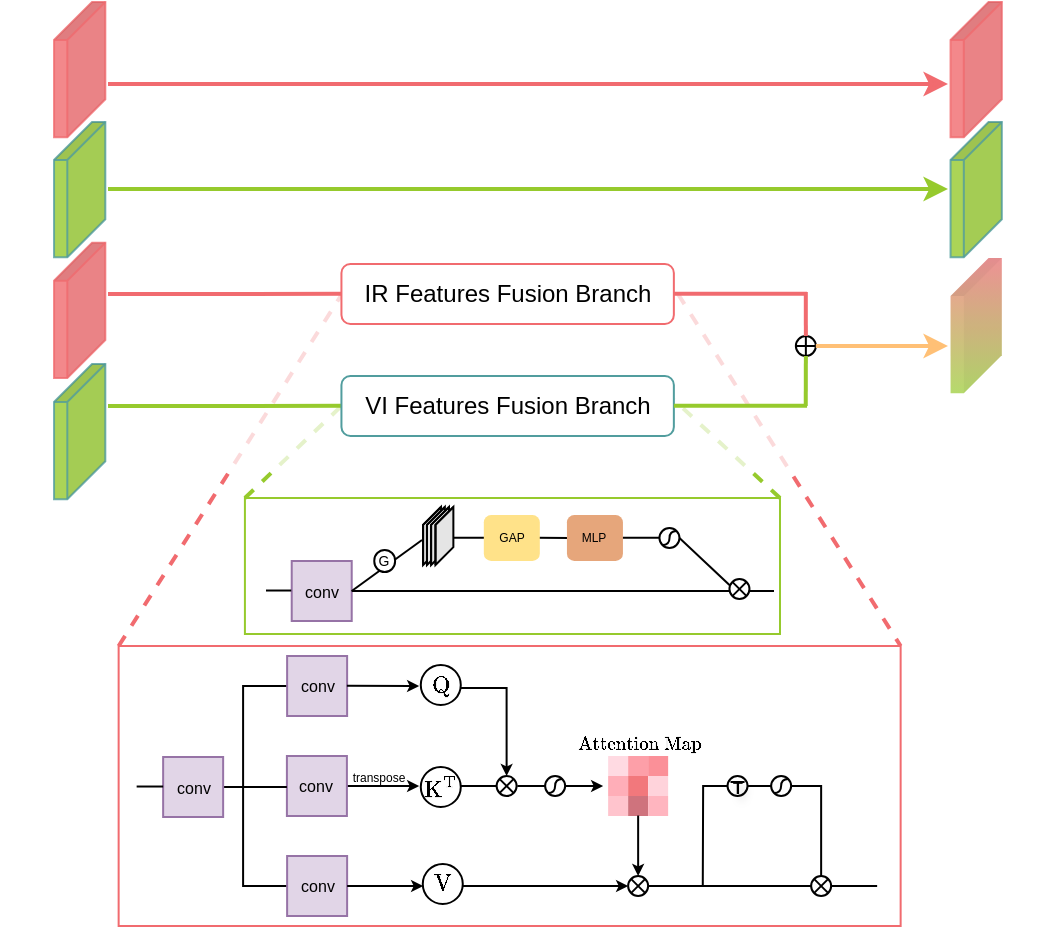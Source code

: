 <mxfile version="24.8.4">
  <diagram name="第 1 页" id="x2RCLQJNFOokwv0vQ6ZX">
    <mxGraphModel dx="1548" dy="-1937" grid="0" gridSize="10" guides="1" tooltips="1" connect="1" arrows="1" fold="1" page="0" pageScale="1" pageWidth="827" pageHeight="1169" math="1" shadow="0">
      <root>
        <mxCell id="0" />
        <mxCell id="1" parent="0" />
        <mxCell id="cE3jWu65OG-3f8qymqwR-211" value="" style="rounded=0;whiteSpace=wrap;html=1;strokeColor=#96CA2D;" vertex="1" parent="1">
          <mxGeometry x="128.46" y="3247" width="267.54" height="68" as="geometry" />
        </mxCell>
        <mxCell id="cE3jWu65OG-3f8qymqwR-212" value="" style="rounded=0;whiteSpace=wrap;html=1;strokeColor=#F16B6F;" vertex="1" parent="1">
          <mxGeometry x="65.32" y="3321" width="391" height="140" as="geometry" />
        </mxCell>
        <mxCell id="cE3jWu65OG-3f8qymqwR-213" value="" style="endArrow=classic;html=1;rounded=0;exitX=1;exitY=0.5;exitDx=0;exitDy=0;endSize=3;" edge="1" parent="1" source="cE3jWu65OG-3f8qymqwR-218">
          <mxGeometry width="50" height="50" relative="1" as="geometry">
            <mxPoint x="146.45" y="3390.81" as="sourcePoint" />
            <mxPoint x="215.57" y="3391" as="targetPoint" />
          </mxGeometry>
        </mxCell>
        <mxCell id="cE3jWu65OG-3f8qymqwR-214" style="edgeStyle=orthogonalEdgeStyle;rounded=0;orthogonalLoop=1;jettySize=auto;html=1;entryX=0;entryY=0.5;entryDx=0;entryDy=0;endArrow=none;endFill=0;" edge="1" parent="1" source="cE3jWu65OG-3f8qymqwR-216" target="cE3jWu65OG-3f8qymqwR-217">
          <mxGeometry relative="1" as="geometry">
            <Array as="points">
              <mxPoint x="127.57" y="3392" />
              <mxPoint x="127.57" y="3341" />
            </Array>
          </mxGeometry>
        </mxCell>
        <mxCell id="cE3jWu65OG-3f8qymqwR-215" style="edgeStyle=orthogonalEdgeStyle;rounded=0;orthogonalLoop=1;jettySize=auto;html=1;entryX=0;entryY=0.5;entryDx=0;entryDy=0;endArrow=none;endFill=0;" edge="1" parent="1" source="cE3jWu65OG-3f8qymqwR-216" target="cE3jWu65OG-3f8qymqwR-219">
          <mxGeometry relative="1" as="geometry">
            <Array as="points">
              <mxPoint x="127.57" y="3392" />
              <mxPoint x="127.57" y="3441" />
            </Array>
          </mxGeometry>
        </mxCell>
        <mxCell id="cE3jWu65OG-3f8qymqwR-216" value="conv" style="rounded=0;whiteSpace=wrap;html=1;strokeColor=#9673a6;align=center;verticalAlign=middle;fontFamily=Helvetica;fontSize=8;fillColor=#e1d5e7;" vertex="1" parent="1">
          <mxGeometry x="87.57" y="3376.5" width="30" height="30" as="geometry" />
        </mxCell>
        <mxCell id="cE3jWu65OG-3f8qymqwR-217" value="conv" style="rounded=0;whiteSpace=wrap;html=1;strokeColor=#9673a6;align=center;verticalAlign=middle;fontFamily=Helvetica;fontSize=8;fillColor=#e1d5e7;" vertex="1" parent="1">
          <mxGeometry x="149.56" y="3326" width="30" height="30" as="geometry" />
        </mxCell>
        <mxCell id="cE3jWu65OG-3f8qymqwR-218" value="conv" style="rounded=0;whiteSpace=wrap;html=1;strokeColor=#9673a6;align=center;verticalAlign=middle;fontFamily=Helvetica;fontSize=8;fillColor=#e1d5e7;" vertex="1" parent="1">
          <mxGeometry x="149.45" y="3376" width="30" height="30" as="geometry" />
        </mxCell>
        <mxCell id="cE3jWu65OG-3f8qymqwR-219" value="conv" style="rounded=0;whiteSpace=wrap;html=1;strokeColor=#9673a6;align=center;verticalAlign=middle;fontFamily=Helvetica;fontSize=8;fillColor=#e1d5e7;" vertex="1" parent="1">
          <mxGeometry x="149.56" y="3426" width="30" height="30" as="geometry" />
        </mxCell>
        <mxCell id="cE3jWu65OG-3f8qymqwR-220" style="edgeStyle=none;rounded=0;orthogonalLoop=1;jettySize=auto;html=1;exitX=1;exitY=0.5;exitDx=0;exitDy=0;exitPerimeter=0;endSize=3;" edge="1" parent="1">
          <mxGeometry relative="1" as="geometry">
            <mxPoint x="264.66" y="3391" as="sourcePoint" />
            <mxPoint x="307.57" y="3391" as="targetPoint" />
          </mxGeometry>
        </mxCell>
        <mxCell id="cE3jWu65OG-3f8qymqwR-221" value="" style="verticalLabelPosition=bottom;verticalAlign=top;html=1;shape=mxgraph.flowchart.or;" vertex="1" parent="1">
          <mxGeometry x="254.31" y="3386" width="10" height="10" as="geometry" />
        </mxCell>
        <mxCell id="cE3jWu65OG-3f8qymqwR-222" value="" style="endArrow=classic;html=1;rounded=0;endSize=3;exitX=1.066;exitY=0.536;exitDx=0;exitDy=0;exitPerimeter=0;" edge="1" parent="1">
          <mxGeometry width="50" height="50" relative="1" as="geometry">
            <mxPoint x="179.45" y="3340.89" as="sourcePoint" />
            <mxPoint x="215.57" y="3341" as="targetPoint" />
          </mxGeometry>
        </mxCell>
        <mxCell id="cE3jWu65OG-3f8qymqwR-223" value="&lt;font style=&quot;font-size: 6px;&quot;&gt;transpose&lt;/font&gt;" style="text;html=1;align=center;verticalAlign=middle;whiteSpace=wrap;rounded=0;fontSize=6;spacing=0;fillColor=none;" vertex="1" parent="1">
          <mxGeometry x="181.56" y="3381" width="27" height="11" as="geometry" />
        </mxCell>
        <mxCell id="cE3jWu65OG-3f8qymqwR-224" style="edgeStyle=orthogonalEdgeStyle;rounded=0;orthogonalLoop=1;jettySize=auto;html=1;entryX=0.5;entryY=0;entryDx=0;entryDy=0;entryPerimeter=0;endSize=3;exitX=1;exitY=0.5;exitDx=0;exitDy=0;" edge="1" parent="1">
          <mxGeometry relative="1" as="geometry">
            <mxPoint x="229.37" y="3342" as="sourcePoint" />
            <mxPoint x="259.31" y="3386" as="targetPoint" />
            <Array as="points">
              <mxPoint x="259.57" y="3342" />
            </Array>
          </mxGeometry>
        </mxCell>
        <mxCell id="cE3jWu65OG-3f8qymqwR-225" value="" style="group" vertex="1" connectable="0" parent="1">
          <mxGeometry x="278.57" y="3386" width="10" height="10" as="geometry" />
        </mxCell>
        <mxCell id="cE3jWu65OG-3f8qymqwR-226" value="" style="ellipse;html=1;verticalLabelPosition=bottom;labelBackgroundColor=#ffffff;verticalAlign=top;fillColor=#ffffff" vertex="1" parent="cE3jWu65OG-3f8qymqwR-225">
          <mxGeometry width="10" height="10" as="geometry" />
        </mxCell>
        <mxCell id="cE3jWu65OG-3f8qymqwR-227" style="edgeStyle=orthogonalEdgeStyle;rounded=0;orthogonalLoop=1;jettySize=auto;html=1;exitX=0;exitY=1;exitDx=0;exitDy=0;entryX=1;entryY=0;entryDx=0;entryDy=0;endArrow=none;endFill=0;curved=1;" edge="1" parent="cE3jWu65OG-3f8qymqwR-225" source="cE3jWu65OG-3f8qymqwR-226" target="cE3jWu65OG-3f8qymqwR-226">
          <mxGeometry relative="1" as="geometry">
            <Array as="points">
              <mxPoint x="5" y="8" />
              <mxPoint x="5" y="2" />
            </Array>
          </mxGeometry>
        </mxCell>
        <mxCell id="cE3jWu65OG-3f8qymqwR-228" value="&lt;font style=&quot;font-size: 8px;&quot;&gt;$$\text{Attention Map}$$&lt;/font&gt;" style="text;html=1;align=center;verticalAlign=middle;whiteSpace=wrap;rounded=0;fontSize=8;" vertex="1" parent="1">
          <mxGeometry x="277.27" y="3360" width="97.6" height="20" as="geometry" />
        </mxCell>
        <mxCell id="cE3jWu65OG-3f8qymqwR-229" value="" style="shape=table;startSize=0;container=1;collapsible=0;childLayout=tableLayout;strokeColor=none;" vertex="1" parent="1">
          <mxGeometry x="310.07" y="3376" width="30" height="30" as="geometry" />
        </mxCell>
        <mxCell id="cE3jWu65OG-3f8qymqwR-230" value="" style="shape=tableRow;horizontal=0;startSize=0;swimlaneHead=0;swimlaneBody=0;strokeColor=inherit;top=0;left=0;bottom=0;right=0;collapsible=0;dropTarget=0;fillColor=none;points=[[0,0.5],[1,0.5]];portConstraint=eastwest;" vertex="1" parent="cE3jWu65OG-3f8qymqwR-229">
          <mxGeometry width="30" height="10" as="geometry" />
        </mxCell>
        <mxCell id="cE3jWu65OG-3f8qymqwR-231" value="" style="shape=partialRectangle;html=1;whiteSpace=wrap;connectable=0;strokeColor=inherit;overflow=hidden;fillColor=#ffdae2;top=0;left=0;bottom=0;right=0;pointerEvents=1;" vertex="1" parent="cE3jWu65OG-3f8qymqwR-230">
          <mxGeometry width="10" height="10" as="geometry">
            <mxRectangle width="10" height="10" as="alternateBounds" />
          </mxGeometry>
        </mxCell>
        <mxCell id="cE3jWu65OG-3f8qymqwR-232" value="" style="shape=partialRectangle;html=1;whiteSpace=wrap;connectable=0;strokeColor=inherit;overflow=hidden;fillColor=#fd9fa8;top=0;left=0;bottom=0;right=0;pointerEvents=1;" vertex="1" parent="cE3jWu65OG-3f8qymqwR-230">
          <mxGeometry x="10" width="10" height="10" as="geometry">
            <mxRectangle width="10" height="10" as="alternateBounds" />
          </mxGeometry>
        </mxCell>
        <mxCell id="cE3jWu65OG-3f8qymqwR-233" value="" style="shape=partialRectangle;html=1;whiteSpace=wrap;connectable=0;strokeColor=inherit;overflow=hidden;fillColor=#fb9098;top=0;left=0;bottom=0;right=0;pointerEvents=1;" vertex="1" parent="cE3jWu65OG-3f8qymqwR-230">
          <mxGeometry x="20" width="10" height="10" as="geometry">
            <mxRectangle width="10" height="10" as="alternateBounds" />
          </mxGeometry>
        </mxCell>
        <mxCell id="cE3jWu65OG-3f8qymqwR-234" value="" style="shape=tableRow;horizontal=0;startSize=0;swimlaneHead=0;swimlaneBody=0;strokeColor=inherit;top=0;left=0;bottom=0;right=0;collapsible=0;dropTarget=0;fillColor=none;points=[[0,0.5],[1,0.5]];portConstraint=eastwest;" vertex="1" parent="cE3jWu65OG-3f8qymqwR-229">
          <mxGeometry y="10" width="30" height="10" as="geometry" />
        </mxCell>
        <mxCell id="cE3jWu65OG-3f8qymqwR-235" value="" style="shape=partialRectangle;html=1;whiteSpace=wrap;connectable=0;strokeColor=inherit;overflow=hidden;fillColor=#ffaeb8;top=0;left=0;bottom=0;right=0;pointerEvents=1;" vertex="1" parent="cE3jWu65OG-3f8qymqwR-234">
          <mxGeometry width="10" height="10" as="geometry">
            <mxRectangle width="10" height="10" as="alternateBounds" />
          </mxGeometry>
        </mxCell>
        <mxCell id="cE3jWu65OG-3f8qymqwR-236" value="" style="shape=partialRectangle;html=1;whiteSpace=wrap;connectable=0;strokeColor=inherit;overflow=hidden;fillColor=#F16A6E;top=0;left=0;bottom=0;right=0;pointerEvents=1;gradientColor=none;opacity=90;" vertex="1" parent="cE3jWu65OG-3f8qymqwR-234">
          <mxGeometry x="10" width="10" height="10" as="geometry">
            <mxRectangle width="10" height="10" as="alternateBounds" />
          </mxGeometry>
        </mxCell>
        <mxCell id="cE3jWu65OG-3f8qymqwR-237" value="" style="shape=partialRectangle;html=1;whiteSpace=wrap;connectable=0;strokeColor=inherit;overflow=hidden;fillColor=#ffd3db;top=0;left=0;bottom=0;right=0;pointerEvents=1;" vertex="1" parent="cE3jWu65OG-3f8qymqwR-234">
          <mxGeometry x="20" width="10" height="10" as="geometry">
            <mxRectangle width="10" height="10" as="alternateBounds" />
          </mxGeometry>
        </mxCell>
        <mxCell id="cE3jWu65OG-3f8qymqwR-238" value="" style="shape=tableRow;horizontal=0;startSize=0;swimlaneHead=0;swimlaneBody=0;strokeColor=inherit;top=0;left=0;bottom=0;right=0;collapsible=0;dropTarget=0;fillColor=none;points=[[0,0.5],[1,0.5]];portConstraint=eastwest;" vertex="1" parent="cE3jWu65OG-3f8qymqwR-229">
          <mxGeometry y="20" width="30" height="10" as="geometry" />
        </mxCell>
        <mxCell id="cE3jWu65OG-3f8qymqwR-239" value="" style="shape=partialRectangle;html=1;whiteSpace=wrap;connectable=0;strokeColor=inherit;overflow=hidden;fillColor=#ffc4cd;top=0;left=0;bottom=0;right=0;pointerEvents=1;" vertex="1" parent="cE3jWu65OG-3f8qymqwR-238">
          <mxGeometry width="10" height="10" as="geometry">
            <mxRectangle width="10" height="10" as="alternateBounds" />
          </mxGeometry>
        </mxCell>
        <mxCell id="cE3jWu65OG-3f8qymqwR-240" value="" style="shape=partialRectangle;html=1;whiteSpace=wrap;connectable=0;strokeColor=inherit;overflow=hidden;fillColor=#cf737d;top=0;left=0;bottom=0;right=0;pointerEvents=1;" vertex="1" parent="cE3jWu65OG-3f8qymqwR-238">
          <mxGeometry x="10" width="10" height="10" as="geometry">
            <mxRectangle width="10" height="10" as="alternateBounds" />
          </mxGeometry>
        </mxCell>
        <mxCell id="cE3jWu65OG-3f8qymqwR-241" value="" style="shape=partialRectangle;html=1;whiteSpace=wrap;connectable=0;strokeColor=inherit;overflow=hidden;fillColor=#ffb5bf;top=0;left=0;bottom=0;right=0;pointerEvents=1;" vertex="1" parent="cE3jWu65OG-3f8qymqwR-238">
          <mxGeometry x="20" width="10" height="10" as="geometry">
            <mxRectangle width="10" height="10" as="alternateBounds" />
          </mxGeometry>
        </mxCell>
        <mxCell id="cE3jWu65OG-3f8qymqwR-242" value="" style="endArrow=classic;html=1;rounded=0;endSize=3;exitX=1;exitY=0.5;exitDx=0;exitDy=0;" edge="1" parent="1" source="cE3jWu65OG-3f8qymqwR-219">
          <mxGeometry width="50" height="50" relative="1" as="geometry">
            <mxPoint x="177.57" y="3441" as="sourcePoint" />
            <mxPoint x="217.57" y="3441" as="targetPoint" />
          </mxGeometry>
        </mxCell>
        <mxCell id="cE3jWu65OG-3f8qymqwR-243" value="" style="endArrow=classic;html=1;rounded=0;exitX=1;exitY=0.5;exitDx=0;exitDy=0;endSize=3;entryX=0;entryY=0.5;entryDx=0;entryDy=0;entryPerimeter=0;" edge="1" parent="1" target="cE3jWu65OG-3f8qymqwR-244">
          <mxGeometry width="50" height="50" relative="1" as="geometry">
            <mxPoint x="228.91" y="3441" as="sourcePoint" />
            <mxPoint x="347.57" y="3441" as="targetPoint" />
          </mxGeometry>
        </mxCell>
        <mxCell id="cE3jWu65OG-3f8qymqwR-244" value="" style="verticalLabelPosition=bottom;verticalAlign=top;html=1;shape=mxgraph.flowchart.or;" vertex="1" parent="1">
          <mxGeometry x="320.07" y="3436" width="10" height="10" as="geometry" />
        </mxCell>
        <mxCell id="cE3jWu65OG-3f8qymqwR-245" value="" style="endArrow=classic;html=1;rounded=0;exitX=0.5;exitY=0.977;exitDx=0;exitDy=0;exitPerimeter=0;entryX=0.5;entryY=0;entryDx=0;entryDy=0;entryPerimeter=0;endSize=3;" edge="1" parent="1" source="cE3jWu65OG-3f8qymqwR-238" target="cE3jWu65OG-3f8qymqwR-244">
          <mxGeometry width="50" height="50" relative="1" as="geometry">
            <mxPoint x="377.57" y="3546" as="sourcePoint" />
            <mxPoint x="427.57" y="3496" as="targetPoint" />
          </mxGeometry>
        </mxCell>
        <mxCell id="cE3jWu65OG-3f8qymqwR-246" value="" style="endArrow=none;html=1;rounded=0;exitX=1;exitY=0.5;exitDx=0;exitDy=0;exitPerimeter=0;" edge="1" parent="1" source="cE3jWu65OG-3f8qymqwR-248">
          <mxGeometry width="50" height="50" relative="1" as="geometry">
            <mxPoint x="447.57" y="3466" as="sourcePoint" />
            <mxPoint x="444.57" y="3441" as="targetPoint" />
          </mxGeometry>
        </mxCell>
        <mxCell id="cE3jWu65OG-3f8qymqwR-247" value="" style="endArrow=none;html=1;rounded=0;exitX=1;exitY=0.5;exitDx=0;exitDy=0;exitPerimeter=0;" edge="1" parent="1" source="cE3jWu65OG-3f8qymqwR-244" target="cE3jWu65OG-3f8qymqwR-248">
          <mxGeometry width="50" height="50" relative="1" as="geometry">
            <mxPoint x="367.57" y="3441" as="sourcePoint" />
            <mxPoint x="517.57" y="3441" as="targetPoint" />
          </mxGeometry>
        </mxCell>
        <mxCell id="cE3jWu65OG-3f8qymqwR-248" value="" style="verticalLabelPosition=bottom;verticalAlign=top;html=1;shape=mxgraph.flowchart.or;" vertex="1" parent="1">
          <mxGeometry x="411.57" y="3436" width="10" height="10" as="geometry" />
        </mxCell>
        <mxCell id="cE3jWu65OG-3f8qymqwR-249" value="" style="endArrow=none;html=1;rounded=0;entryX=0;entryY=0.5;entryDx=0;entryDy=0;" edge="1" parent="1" target="cE3jWu65OG-3f8qymqwR-258">
          <mxGeometry width="50" height="50" relative="1" as="geometry">
            <mxPoint x="357.39" y="3441" as="sourcePoint" />
            <mxPoint x="357.39" y="3391" as="targetPoint" />
            <Array as="points">
              <mxPoint x="357.57" y="3391" />
            </Array>
          </mxGeometry>
        </mxCell>
        <mxCell id="cE3jWu65OG-3f8qymqwR-250" value="" style="endArrow=none;html=1;rounded=0;exitX=0.5;exitY=0;exitDx=0;exitDy=0;exitPerimeter=0;entryX=1;entryY=0.5;entryDx=0;entryDy=0;" edge="1" parent="1">
          <mxGeometry width="50" height="50" relative="1" as="geometry">
            <mxPoint x="416.57" y="3436.0" as="sourcePoint" />
            <mxPoint x="387.57" y="3391.0" as="targetPoint" />
            <Array as="points">
              <mxPoint x="416.57" y="3391" />
            </Array>
          </mxGeometry>
        </mxCell>
        <mxCell id="cE3jWu65OG-3f8qymqwR-251" value="" style="group" vertex="1" connectable="0" parent="1">
          <mxGeometry x="368.57" y="3386" width="12.4" height="11" as="geometry" />
        </mxCell>
        <mxCell id="cE3jWu65OG-3f8qymqwR-252" value="" style="shape=ellipse;html=1;dashed=0;whiteSpace=wrap;aspect=fixed;perimeter=ellipsePerimeter;textShadow=1;" vertex="1" parent="cE3jWu65OG-3f8qymqwR-251">
          <mxGeometry x="1.2" width="10" height="10" as="geometry" />
        </mxCell>
        <mxCell id="cE3jWu65OG-3f8qymqwR-253" value="" style="rounded=0;whiteSpace=wrap;html=1;strokeColor=none;fillColor=#000000;" vertex="1" parent="cE3jWu65OG-3f8qymqwR-251">
          <mxGeometry x="2.7" y="2.5" width="7" height="1" as="geometry" />
        </mxCell>
        <mxCell id="cE3jWu65OG-3f8qymqwR-254" value="&lt;font style=&quot;font-size: 8px;&quot;&gt;T&lt;/font&gt;" style="text;html=1;align=center;verticalAlign=middle;whiteSpace=wrap;rounded=0;textShadow=1;fontStyle=1" vertex="1" parent="cE3jWu65OG-3f8qymqwR-251">
          <mxGeometry width="12.4" height="10" as="geometry" />
        </mxCell>
        <mxCell id="cE3jWu65OG-3f8qymqwR-255" value="" style="endArrow=none;html=1;rounded=0;entryX=0;entryY=0.5;entryDx=0;entryDy=0;" edge="1" parent="1">
          <mxGeometry width="50" height="50" relative="1" as="geometry">
            <mxPoint x="127.57" y="3391.48" as="sourcePoint" />
            <mxPoint x="149.45" y="3391.48" as="targetPoint" />
          </mxGeometry>
        </mxCell>
        <mxCell id="cE3jWu65OG-3f8qymqwR-256" value="" style="endArrow=none;html=1;rounded=0;entryX=0;entryY=0.5;entryDx=0;entryDy=0;" edge="1" parent="1">
          <mxGeometry width="50" height="50" relative="1" as="geometry">
            <mxPoint x="74.32" y="3391.26" as="sourcePoint" />
            <mxPoint x="87.57" y="3391.26" as="targetPoint" />
          </mxGeometry>
        </mxCell>
        <mxCell id="cE3jWu65OG-3f8qymqwR-257" value="" style="group" vertex="1" connectable="0" parent="1">
          <mxGeometry x="391.57" y="3386" width="10" height="10" as="geometry" />
        </mxCell>
        <mxCell id="cE3jWu65OG-3f8qymqwR-258" value="" style="ellipse;html=1;verticalLabelPosition=bottom;labelBackgroundColor=#ffffff;verticalAlign=top;fillColor=#ffffff" vertex="1" parent="cE3jWu65OG-3f8qymqwR-257">
          <mxGeometry width="10" height="10" as="geometry" />
        </mxCell>
        <mxCell id="cE3jWu65OG-3f8qymqwR-259" style="edgeStyle=orthogonalEdgeStyle;rounded=0;orthogonalLoop=1;jettySize=auto;html=1;exitX=0;exitY=1;exitDx=0;exitDy=0;entryX=1;entryY=0;entryDx=0;entryDy=0;endArrow=none;endFill=0;curved=1;" edge="1" parent="cE3jWu65OG-3f8qymqwR-257" source="cE3jWu65OG-3f8qymqwR-258" target="cE3jWu65OG-3f8qymqwR-258">
          <mxGeometry relative="1" as="geometry">
            <Array as="points">
              <mxPoint x="5" y="8" />
              <mxPoint x="5" y="2" />
            </Array>
          </mxGeometry>
        </mxCell>
        <mxCell id="cE3jWu65OG-3f8qymqwR-260" value="" style="endArrow=none;html=1;rounded=0;entryX=0;entryY=0.5;entryDx=0;entryDy=0;" edge="1" parent="1">
          <mxGeometry width="50" height="50" relative="1" as="geometry">
            <mxPoint x="273.91" y="3266.9" as="sourcePoint" />
            <mxPoint x="290.73" y="3267" as="targetPoint" />
          </mxGeometry>
        </mxCell>
        <mxCell id="cE3jWu65OG-3f8qymqwR-261" value="conv" style="rounded=0;whiteSpace=wrap;html=1;strokeColor=#9673a6;align=center;verticalAlign=middle;fontFamily=Helvetica;fontSize=8;fillColor=#e1d5e7;" vertex="1" parent="1">
          <mxGeometry x="151.86" y="3278.5" width="30" height="30" as="geometry" />
        </mxCell>
        <mxCell id="cE3jWu65OG-3f8qymqwR-262" value="" style="endArrow=none;html=1;rounded=0;entryX=0;entryY=0.5;entryDx=0;entryDy=0;" edge="1" parent="1">
          <mxGeometry width="50" height="50" relative="1" as="geometry">
            <mxPoint x="139" y="3293.26" as="sourcePoint" />
            <mxPoint x="151.63" y="3293.26" as="targetPoint" />
          </mxGeometry>
        </mxCell>
        <mxCell id="cE3jWu65OG-3f8qymqwR-263" value="" style="endArrow=none;html=1;rounded=0;entryX=0;entryY=0.5;entryDx=0;entryDy=0;" edge="1" parent="1">
          <mxGeometry width="50" height="50" relative="1" as="geometry">
            <mxPoint x="232.73" y="3266.9" as="sourcePoint" />
            <mxPoint x="254.61" y="3266.9" as="targetPoint" />
          </mxGeometry>
        </mxCell>
        <mxCell id="cE3jWu65OG-3f8qymqwR-264" value="" style="endArrow=none;html=1;rounded=0;exitX=1;exitY=0.5;exitDx=0;exitDy=0;spacing=0;" edge="1" parent="1" source="cE3jWu65OG-3f8qymqwR-261">
          <mxGeometry width="50" height="50" relative="1" as="geometry">
            <mxPoint x="201.85" y="3338.5" as="sourcePoint" />
            <mxPoint x="217" y="3268" as="targetPoint" />
          </mxGeometry>
        </mxCell>
        <mxCell id="cE3jWu65OG-3f8qymqwR-265" value="GAP" style="rounded=1;whiteSpace=wrap;html=1;spacing=0;arcSize=16;verticalAlign=middle;align=center;fontSize=6;fillColor=#ffe289;strokeColor=none;" vertex="1" parent="1">
          <mxGeometry x="247.91" y="3255.5" width="28" height="23" as="geometry" />
        </mxCell>
        <mxCell id="cE3jWu65OG-3f8qymqwR-266" value="&lt;font style=&quot;font-size: 6px;&quot;&gt;MLP&lt;/font&gt;" style="rounded=1;whiteSpace=wrap;html=1;spacing=0;arcSize=16;verticalAlign=middle;align=center;fontSize=6;fillColor=#E6A67B;strokeColor=none;" vertex="1" parent="1">
          <mxGeometry x="289.47" y="3255.5" width="28" height="23" as="geometry" />
        </mxCell>
        <mxCell id="cE3jWu65OG-3f8qymqwR-267" value="" style="endArrow=none;html=1;rounded=0;entryX=0;entryY=0.5;entryDx=0;entryDy=0;" edge="1" parent="1">
          <mxGeometry width="50" height="50" relative="1" as="geometry">
            <mxPoint x="317.47" y="3266.89" as="sourcePoint" />
            <mxPoint x="336.29" y="3266.89" as="targetPoint" />
          </mxGeometry>
        </mxCell>
        <mxCell id="cE3jWu65OG-3f8qymqwR-268" value="" style="group" vertex="1" connectable="0" parent="1">
          <mxGeometry x="335.73" y="3262" width="10" height="10" as="geometry" />
        </mxCell>
        <mxCell id="cE3jWu65OG-3f8qymqwR-269" value="" style="ellipse;html=1;verticalLabelPosition=bottom;labelBackgroundColor=#ffffff;verticalAlign=top;fillColor=#ffffff" vertex="1" parent="cE3jWu65OG-3f8qymqwR-268">
          <mxGeometry width="10" height="10" as="geometry" />
        </mxCell>
        <mxCell id="cE3jWu65OG-3f8qymqwR-270" style="edgeStyle=orthogonalEdgeStyle;rounded=0;orthogonalLoop=1;jettySize=auto;html=1;exitX=0;exitY=1;exitDx=0;exitDy=0;entryX=1;entryY=0;entryDx=0;entryDy=0;endArrow=none;endFill=0;curved=1;" edge="1" parent="cE3jWu65OG-3f8qymqwR-268" source="cE3jWu65OG-3f8qymqwR-269" target="cE3jWu65OG-3f8qymqwR-269">
          <mxGeometry relative="1" as="geometry">
            <Array as="points">
              <mxPoint x="5" y="8" />
              <mxPoint x="5" y="2" />
            </Array>
          </mxGeometry>
        </mxCell>
        <mxCell id="cE3jWu65OG-3f8qymqwR-271" value="" style="endArrow=none;html=1;rounded=0;exitX=1;exitY=0.5;exitDx=0;exitDy=0;" edge="1" parent="1" source="cE3jWu65OG-3f8qymqwR-261">
          <mxGeometry width="50" height="50" relative="1" as="geometry">
            <mxPoint x="235.03" y="3298.5" as="sourcePoint" />
            <mxPoint x="393" y="3293.5" as="targetPoint" />
          </mxGeometry>
        </mxCell>
        <mxCell id="cE3jWu65OG-3f8qymqwR-272" value="" style="endArrow=none;html=1;rounded=0;exitX=1;exitY=0.5;exitDx=0;exitDy=0;entryX=0.053;entryY=0.355;entryDx=0;entryDy=0;entryPerimeter=0;" edge="1" parent="1" source="cE3jWu65OG-3f8qymqwR-269" target="cE3jWu65OG-3f8qymqwR-273">
          <mxGeometry width="50" height="50" relative="1" as="geometry">
            <mxPoint x="363.73" y="3344.5" as="sourcePoint" />
            <mxPoint x="373.73" y="3291.5" as="targetPoint" />
          </mxGeometry>
        </mxCell>
        <mxCell id="cE3jWu65OG-3f8qymqwR-273" value="" style="verticalLabelPosition=bottom;verticalAlign=top;html=1;shape=mxgraph.flowchart.or;" vertex="1" parent="1">
          <mxGeometry x="370.73" y="3287.5" width="10" height="10" as="geometry" />
        </mxCell>
        <mxCell id="cE3jWu65OG-3f8qymqwR-274" value="" style="endArrow=none;html=1;strokeWidth=2;rounded=0;dashed=1;exitX=0;exitY=0;exitDx=0;exitDy=0;strokeColor=#F16B6F;" edge="1" parent="1" source="cE3jWu65OG-3f8qymqwR-212">
          <mxGeometry width="50" height="50" relative="1" as="geometry">
            <mxPoint x="-2.07" y="3200" as="sourcePoint" />
            <mxPoint x="177" y="3145" as="targetPoint" />
          </mxGeometry>
        </mxCell>
        <mxCell id="cE3jWu65OG-3f8qymqwR-275" value="" style="endArrow=none;html=1;strokeWidth=2;rounded=0;dashed=1;strokeColor=#F16B6F;entryX=1;entryY=0;entryDx=0;entryDy=0;" edge="1" parent="1" target="cE3jWu65OG-3f8qymqwR-212">
          <mxGeometry width="50" height="50" relative="1" as="geometry">
            <mxPoint x="345" y="3145" as="sourcePoint" />
            <mxPoint x="250" y="3416" as="targetPoint" />
          </mxGeometry>
        </mxCell>
        <mxCell id="cE3jWu65OG-3f8qymqwR-276" value="" style="endArrow=none;html=1;strokeWidth=2;rounded=0;dashed=1;exitX=0;exitY=0;exitDx=0;exitDy=0;strokeColor=#96CA2D;entryX=0;entryY=0.5;entryDx=0;entryDy=0;" edge="1" parent="1" source="cE3jWu65OG-3f8qymqwR-211" target="cE3jWu65OG-3f8qymqwR-285">
          <mxGeometry width="50" height="50" relative="1" as="geometry">
            <mxPoint x="-52.07" y="3261.5" as="sourcePoint" />
            <mxPoint x="66.93" y="3325.5" as="targetPoint" />
          </mxGeometry>
        </mxCell>
        <mxCell id="cE3jWu65OG-3f8qymqwR-277" value="" style="endArrow=none;html=1;strokeWidth=2;rounded=0;dashed=1;exitX=1;exitY=0;exitDx=0;exitDy=0;strokeColor=#96CA2D;" edge="1" parent="1" source="cE3jWu65OG-3f8qymqwR-211">
          <mxGeometry width="50" height="50" relative="1" as="geometry">
            <mxPoint x="542.93" y="3325.5" as="sourcePoint" />
            <mxPoint x="343" y="3198" as="targetPoint" />
          </mxGeometry>
        </mxCell>
        <mxCell id="cE3jWu65OG-3f8qymqwR-278" value="" style="rounded=0;whiteSpace=wrap;html=1;strokeColor=none;gradientColor=none;textOpacity=0;flipV=1;flipH=1;opacity=75;" vertex="1" parent="1">
          <mxGeometry x="6" y="3101" width="521.93" height="131" as="geometry" />
        </mxCell>
        <mxCell id="cE3jWu65OG-3f8qymqwR-279" value="" style="endArrow=classic;html=1;rounded=0;strokeColor=#F16B6F;strokeWidth=2;" edge="1" parent="1">
          <mxGeometry width="50" height="50" relative="1" as="geometry">
            <mxPoint x="60" y="3040" as="sourcePoint" />
            <mxPoint x="480" y="3040" as="targetPoint" />
          </mxGeometry>
        </mxCell>
        <mxCell id="cE3jWu65OG-3f8qymqwR-280" value="" style="endArrow=classic;html=1;rounded=0;strokeColor=#96CA2D;strokeWidth=2;" edge="1" parent="1">
          <mxGeometry width="50" height="50" relative="1" as="geometry">
            <mxPoint x="60" y="3092.53" as="sourcePoint" />
            <mxPoint x="480" y="3092.53" as="targetPoint" />
          </mxGeometry>
        </mxCell>
        <mxCell id="cE3jWu65OG-3f8qymqwR-281" value="" style="endArrow=none;html=1;rounded=0;strokeColor=#F16B6F;strokeWidth=2;" edge="1" parent="1">
          <mxGeometry width="50" height="50" relative="1" as="geometry">
            <mxPoint x="60" y="3145" as="sourcePoint" />
            <mxPoint x="178.53" y="3144.9" as="targetPoint" />
          </mxGeometry>
        </mxCell>
        <mxCell id="cE3jWu65OG-3f8qymqwR-282" value="IR Features Fusion Branch" style="rounded=1;whiteSpace=wrap;html=1;strokeColor=#F16B6F;" vertex="1" parent="1">
          <mxGeometry x="176.72" y="3130" width="166.21" height="30" as="geometry" />
        </mxCell>
        <mxCell id="cE3jWu65OG-3f8qymqwR-283" value="" style="endArrow=none;html=1;rounded=0;strokeColor=#F16B6F;strokeWidth=2;" edge="1" parent="1">
          <mxGeometry width="50" height="50" relative="1" as="geometry">
            <mxPoint x="342.93" y="3144.83" as="sourcePoint" />
            <mxPoint x="409.53" y="3144.83" as="targetPoint" />
          </mxGeometry>
        </mxCell>
        <mxCell id="cE3jWu65OG-3f8qymqwR-284" value="" style="endArrow=none;html=1;rounded=0;strokeWidth=2;strokeColor=#96CA2D;" edge="1" parent="1">
          <mxGeometry width="50" height="50" relative="1" as="geometry">
            <mxPoint x="60" y="3201" as="sourcePoint" />
            <mxPoint x="178.53" y="3200.9" as="targetPoint" />
          </mxGeometry>
        </mxCell>
        <mxCell id="cE3jWu65OG-3f8qymqwR-285" value="VI Features Fusion Branch" style="rounded=1;whiteSpace=wrap;html=1;strokeColor=#519D9E;" vertex="1" parent="1">
          <mxGeometry x="176.72" y="3186" width="166.21" height="30" as="geometry" />
        </mxCell>
        <mxCell id="cE3jWu65OG-3f8qymqwR-286" value="" style="endArrow=none;html=1;rounded=0;strokeColor=#96CA2D;strokeWidth=2;" edge="1" parent="1">
          <mxGeometry width="50" height="50" relative="1" as="geometry">
            <mxPoint x="342.93" y="3200.83" as="sourcePoint" />
            <mxPoint x="409.53" y="3200.83" as="targetPoint" />
          </mxGeometry>
        </mxCell>
        <mxCell id="cE3jWu65OG-3f8qymqwR-287" value="" style="verticalLabelPosition=bottom;verticalAlign=top;html=1;shape=mxgraph.flowchart.summing_function;" vertex="1" parent="1">
          <mxGeometry x="403.93" y="3166" width="10" height="10" as="geometry" />
        </mxCell>
        <mxCell id="cE3jWu65OG-3f8qymqwR-288" value="" style="endArrow=none;html=1;rounded=0;strokeColor=#F16B6F;strokeWidth=2;" edge="1" parent="1">
          <mxGeometry width="50" height="50" relative="1" as="geometry">
            <mxPoint x="408.93" y="3166" as="sourcePoint" />
            <mxPoint x="408.9" y="3144" as="targetPoint" />
          </mxGeometry>
        </mxCell>
        <mxCell id="cE3jWu65OG-3f8qymqwR-289" value="" style="endArrow=classic;html=1;rounded=0;exitX=1;exitY=0.5;exitDx=0;exitDy=0;exitPerimeter=0;strokeColor=#FFC076;endFill=1;strokeWidth=2;" edge="1" parent="1" source="cE3jWu65OG-3f8qymqwR-287">
          <mxGeometry width="50" height="50" relative="1" as="geometry">
            <mxPoint x="597.93" y="3180" as="sourcePoint" />
            <mxPoint x="480" y="3171" as="targetPoint" />
          </mxGeometry>
        </mxCell>
        <mxCell id="cE3jWu65OG-3f8qymqwR-290" value="" style="endArrow=none;html=1;rounded=0;strokeColor=#96CA2D;entryX=0.5;entryY=1;entryDx=0;entryDy=0;entryPerimeter=0;strokeWidth=2;" edge="1" parent="1" target="cE3jWu65OG-3f8qymqwR-287">
          <mxGeometry width="50" height="50" relative="1" as="geometry">
            <mxPoint x="408.88" y="3201" as="sourcePoint" />
            <mxPoint x="408.85" y="3179" as="targetPoint" />
          </mxGeometry>
        </mxCell>
        <mxCell id="cE3jWu65OG-3f8qymqwR-291" value="" style="group" vertex="1" connectable="0" parent="1">
          <mxGeometry x="216.39" y="3329" width="20" height="21.5" as="geometry" />
        </mxCell>
        <mxCell id="cE3jWu65OG-3f8qymqwR-292" value="" style="ellipse;whiteSpace=wrap;html=1;aspect=fixed;" vertex="1" parent="cE3jWu65OG-3f8qymqwR-291">
          <mxGeometry y="1.5" width="20" height="20" as="geometry" />
        </mxCell>
        <mxCell id="cE3jWu65OG-3f8qymqwR-293" value="$$\text{Q}$$" style="text;html=1;align=center;verticalAlign=middle;whiteSpace=wrap;rounded=0;fontSize=10;" vertex="1" parent="cE3jWu65OG-3f8qymqwR-291">
          <mxGeometry x="3.4" y="1.5" width="13.19" height="20" as="geometry" />
        </mxCell>
        <mxCell id="cE3jWu65OG-3f8qymqwR-294" value="" style="group" vertex="1" connectable="0" parent="1">
          <mxGeometry x="217.39" y="3430" width="20" height="20" as="geometry" />
        </mxCell>
        <mxCell id="cE3jWu65OG-3f8qymqwR-295" value="" style="ellipse;whiteSpace=wrap;html=1;aspect=fixed;" vertex="1" parent="cE3jWu65OG-3f8qymqwR-294">
          <mxGeometry width="20" height="20" as="geometry" />
        </mxCell>
        <mxCell id="cE3jWu65OG-3f8qymqwR-296" value="$$\text{V}$$" style="text;html=1;align=center;verticalAlign=middle;whiteSpace=wrap;rounded=0;fontSize=10;" vertex="1" parent="cE3jWu65OG-3f8qymqwR-294">
          <mxGeometry x="3.41" width="13.19" height="20" as="geometry" />
        </mxCell>
        <mxCell id="cE3jWu65OG-3f8qymqwR-297" value="" style="group" vertex="1" connectable="0" parent="1">
          <mxGeometry x="216.39" y="3381.5" width="20" height="20" as="geometry" />
        </mxCell>
        <mxCell id="cE3jWu65OG-3f8qymqwR-298" value="" style="ellipse;whiteSpace=wrap;html=1;aspect=fixed;" vertex="1" parent="cE3jWu65OG-3f8qymqwR-297">
          <mxGeometry width="20" height="20" as="geometry" />
        </mxCell>
        <mxCell id="cE3jWu65OG-3f8qymqwR-299" value="$$\text{K}^\text{T}$$" style="text;html=1;align=center;verticalAlign=middle;whiteSpace=wrap;rounded=0;fontSize=10;" vertex="1" parent="cE3jWu65OG-3f8qymqwR-297">
          <mxGeometry x="3.81" width="13.19" height="20" as="geometry" />
        </mxCell>
        <mxCell id="cE3jWu65OG-3f8qymqwR-300" value="" style="endArrow=none;html=1;rounded=0;entryX=0;entryY=0.5;entryDx=0;entryDy=0;entryPerimeter=0;exitX=1;exitY=0.5;exitDx=0;exitDy=0;" edge="1" parent="1">
          <mxGeometry width="50" height="50" relative="1" as="geometry">
            <mxPoint x="236.39" y="3391.0" as="sourcePoint" />
            <mxPoint x="254.31" y="3391.0" as="targetPoint" />
          </mxGeometry>
        </mxCell>
        <mxCell id="cE3jWu65OG-3f8qymqwR-301" value="" style="shape=cube;whiteSpace=wrap;html=1;boundedLbl=1;backgroundOutline=1;darkOpacity=0.05;darkOpacity2=0.1;rotation=90;fillColor=#F16B6F;strokeColor=#F16B6F;size=19;opacity=80;" vertex="1" parent="1">
          <mxGeometry x="12.0" y="3140.36" width="67.68" height="25.64" as="geometry" />
        </mxCell>
        <mxCell id="cE3jWu65OG-3f8qymqwR-302" value="" style="shape=cube;whiteSpace=wrap;html=1;boundedLbl=1;backgroundOutline=1;darkOpacity=0.05;darkOpacity2=0.1;rotation=90;fillColor=#96CA2D;strokeColor=#519D9E;size=19;opacity=80;" vertex="1" parent="1">
          <mxGeometry x="12.0" y="3201" width="67.68" height="25.64" as="geometry" />
        </mxCell>
        <mxCell id="cE3jWu65OG-3f8qymqwR-303" value="" style="shape=cube;whiteSpace=wrap;html=1;boundedLbl=1;backgroundOutline=1;darkOpacity=0.05;darkOpacity2=0.1;rotation=90;fillColor=#F16B6F;strokeColor=none;size=19;opacity=70;gradientColor=#96CA2D;gradientDirection=east;" vertex="1" parent="1">
          <mxGeometry x="460.25" y="3148.0" width="67.68" height="25.64" as="geometry" />
        </mxCell>
        <mxCell id="cE3jWu65OG-3f8qymqwR-304" value="" style="shape=cube;whiteSpace=wrap;html=1;boundedLbl=1;backgroundOutline=1;darkOpacity=0.05;darkOpacity2=0.1;rotation=90;fillColor=#F16B6F;strokeColor=#F16B6F;size=19;opacity=80;" vertex="1" parent="1">
          <mxGeometry x="12.0" y="3020" width="67.68" height="25.64" as="geometry" />
        </mxCell>
        <mxCell id="cE3jWu65OG-3f8qymqwR-305" value="" style="shape=cube;whiteSpace=wrap;html=1;boundedLbl=1;backgroundOutline=1;darkOpacity=0.05;darkOpacity2=0.1;rotation=90;fillColor=#96CA2D;strokeColor=#519D9E;size=19;opacity=80;" vertex="1" parent="1">
          <mxGeometry x="12.0" y="3080" width="67.68" height="25.64" as="geometry" />
        </mxCell>
        <mxCell id="cE3jWu65OG-3f8qymqwR-306" value="" style="shape=cube;whiteSpace=wrap;html=1;boundedLbl=1;backgroundOutline=1;darkOpacity=0.05;darkOpacity2=0.1;rotation=90;fillColor=#F16B6F;strokeColor=#F16B6F;size=19;opacity=80;" vertex="1" parent="1">
          <mxGeometry x="460.25" y="3020" width="67.68" height="25.64" as="geometry" />
        </mxCell>
        <mxCell id="cE3jWu65OG-3f8qymqwR-307" value="" style="shape=cube;whiteSpace=wrap;html=1;boundedLbl=1;backgroundOutline=1;darkOpacity=0.05;darkOpacity2=0.1;rotation=90;fillColor=#96CA2D;strokeColor=#519D9E;size=19;opacity=80;" vertex="1" parent="1">
          <mxGeometry x="460.25" y="3080" width="67.68" height="25.64" as="geometry" />
        </mxCell>
        <mxCell id="cE3jWu65OG-3f8qymqwR-308" value="&lt;font style=&quot;font-size: 7px;&quot;&gt;G&lt;/font&gt;" style="rounded=1;whiteSpace=wrap;html=1;spacing=0;arcSize=50;verticalAlign=middle;align=center;fontSize=6;rotation=0;" vertex="1" parent="1">
          <mxGeometry x="193.15" y="3273" width="10.39" height="11" as="geometry" />
        </mxCell>
        <mxCell id="cE3jWu65OG-3f8qymqwR-309" value="" style="group" vertex="1" connectable="0" parent="1">
          <mxGeometry x="217.537" y="3251.5" width="15.143" height="29" as="geometry" />
        </mxCell>
        <mxCell id="cE3jWu65OG-3f8qymqwR-310" value="" style="shape=cube;whiteSpace=wrap;html=1;boundedLbl=1;backgroundOutline=1;darkOpacity=0.05;darkOpacity2=0.1;size=10;rotation=0;flipH=1;" vertex="1" parent="cE3jWu65OG-3f8qymqwR-309">
          <mxGeometry width="8.943" height="29.0" as="geometry" />
        </mxCell>
        <mxCell id="cE3jWu65OG-3f8qymqwR-311" value="" style="shape=cube;whiteSpace=wrap;html=1;boundedLbl=1;backgroundOutline=1;darkOpacity=0.05;darkOpacity2=0.1;size=10;rotation=0;flipH=1;" vertex="1" parent="cE3jWu65OG-3f8qymqwR-309">
          <mxGeometry x="1.94" width="8.943" height="29.0" as="geometry" />
        </mxCell>
        <mxCell id="cE3jWu65OG-3f8qymqwR-312" value="" style="shape=cube;whiteSpace=wrap;html=1;boundedLbl=1;backgroundOutline=1;darkOpacity=0.05;darkOpacity2=0.1;size=10;rotation=0;flipH=1;" vertex="1" parent="cE3jWu65OG-3f8qymqwR-309">
          <mxGeometry x="4.01" width="8.943" height="29.0" as="geometry" />
        </mxCell>
        <mxCell id="cE3jWu65OG-3f8qymqwR-313" value="" style="shape=cube;whiteSpace=wrap;html=1;boundedLbl=1;backgroundOutline=1;darkOpacity=0.05;darkOpacity2=0.1;size=10;rotation=0;flipH=1;" vertex="1" parent="cE3jWu65OG-3f8qymqwR-309">
          <mxGeometry x="6.2" width="8.943" height="29.0" as="geometry" />
        </mxCell>
      </root>
    </mxGraphModel>
  </diagram>
</mxfile>
